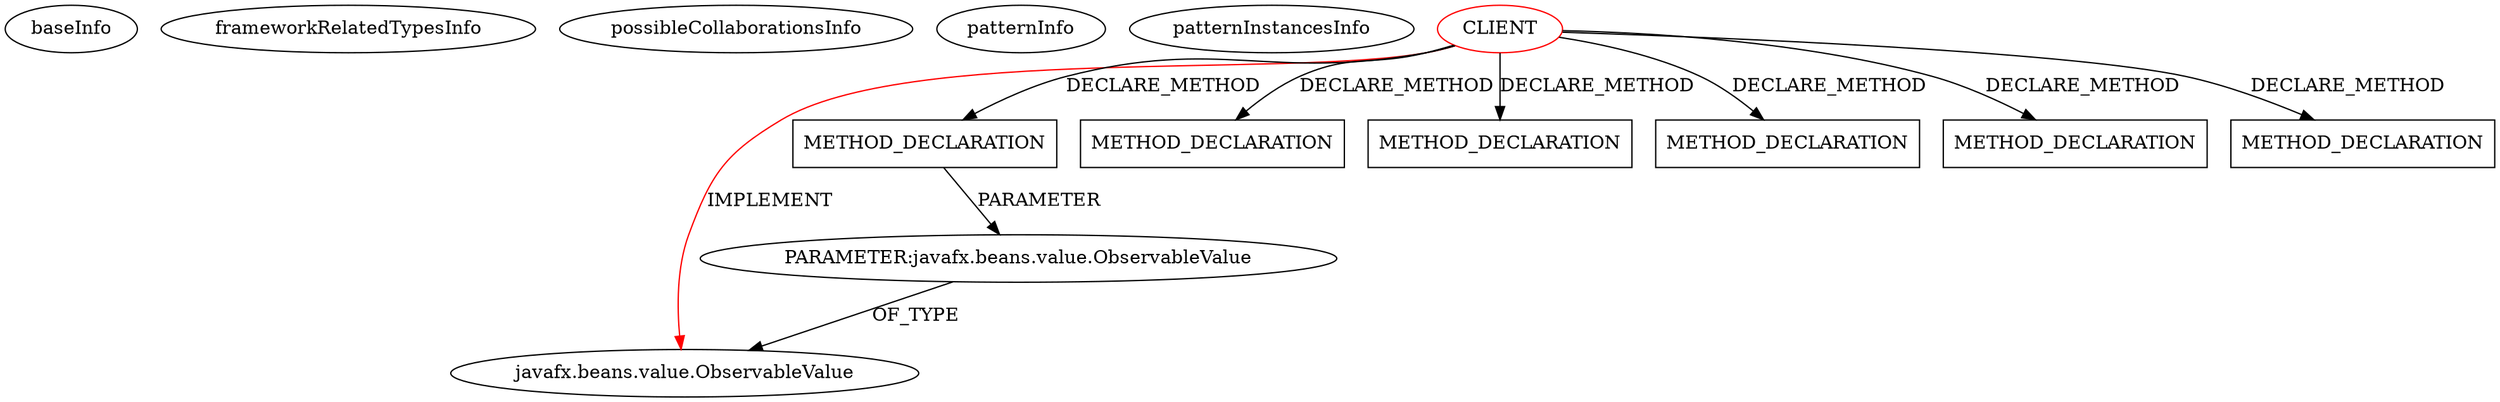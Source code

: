 digraph {
baseInfo[graphId=220,category="pattern",isAnonymous=false,possibleRelation=false]
frameworkRelatedTypesInfo[0="javafx.beans.value.ObservableValue"]
possibleCollaborationsInfo[]
patternInfo[frequency=2.0,patternRootClient=0]
patternInstancesInfo[0="dimituri-milk~/dimituri-milk/milk-master/milk-core/src/main/java/lv/dimituri/milk/core/Folds.java~Folds~2471",1="dimituri-milk~/dimituri-milk/milk-master/milk-core/src/main/java/lv/dimituri/milk/core/Filters.java~Filters~2472"]
28[label="PARAMETER:javafx.beans.value.ObservableValue",vertexType="PARAMETER_DECLARATION",isFrameworkType=false]
1[label="javafx.beans.value.ObservableValue",vertexType="FRAMEWORK_INTERFACE_TYPE",isFrameworkType=false]
0[label="CLIENT",vertexType="ROOT_CLIENT_CLASS_DECLARATION",isFrameworkType=false,color=red]
26[label="METHOD_DECLARATION",vertexType="CLIENT_METHOD_DECLARATION",isFrameworkType=false,shape=box]
67[label="METHOD_DECLARATION",vertexType="CLIENT_METHOD_DECLARATION",isFrameworkType=false,shape=box]
63[label="METHOD_DECLARATION",vertexType="CLIENT_METHOD_DECLARATION",isFrameworkType=false,shape=box]
57[label="METHOD_DECLARATION",vertexType="CLIENT_METHOD_DECLARATION",isFrameworkType=false,shape=box]
35[label="METHOD_DECLARATION",vertexType="CLIENT_METHOD_DECLARATION",isFrameworkType=false,shape=box]
2[label="METHOD_DECLARATION",vertexType="CLIENT_METHOD_DECLARATION",isFrameworkType=false,shape=box]
0->57[label="DECLARE_METHOD"]
0->63[label="DECLARE_METHOD"]
26->28[label="PARAMETER"]
0->26[label="DECLARE_METHOD"]
0->2[label="DECLARE_METHOD"]
0->67[label="DECLARE_METHOD"]
28->1[label="OF_TYPE"]
0->1[label="IMPLEMENT",color=red]
0->35[label="DECLARE_METHOD"]
}
